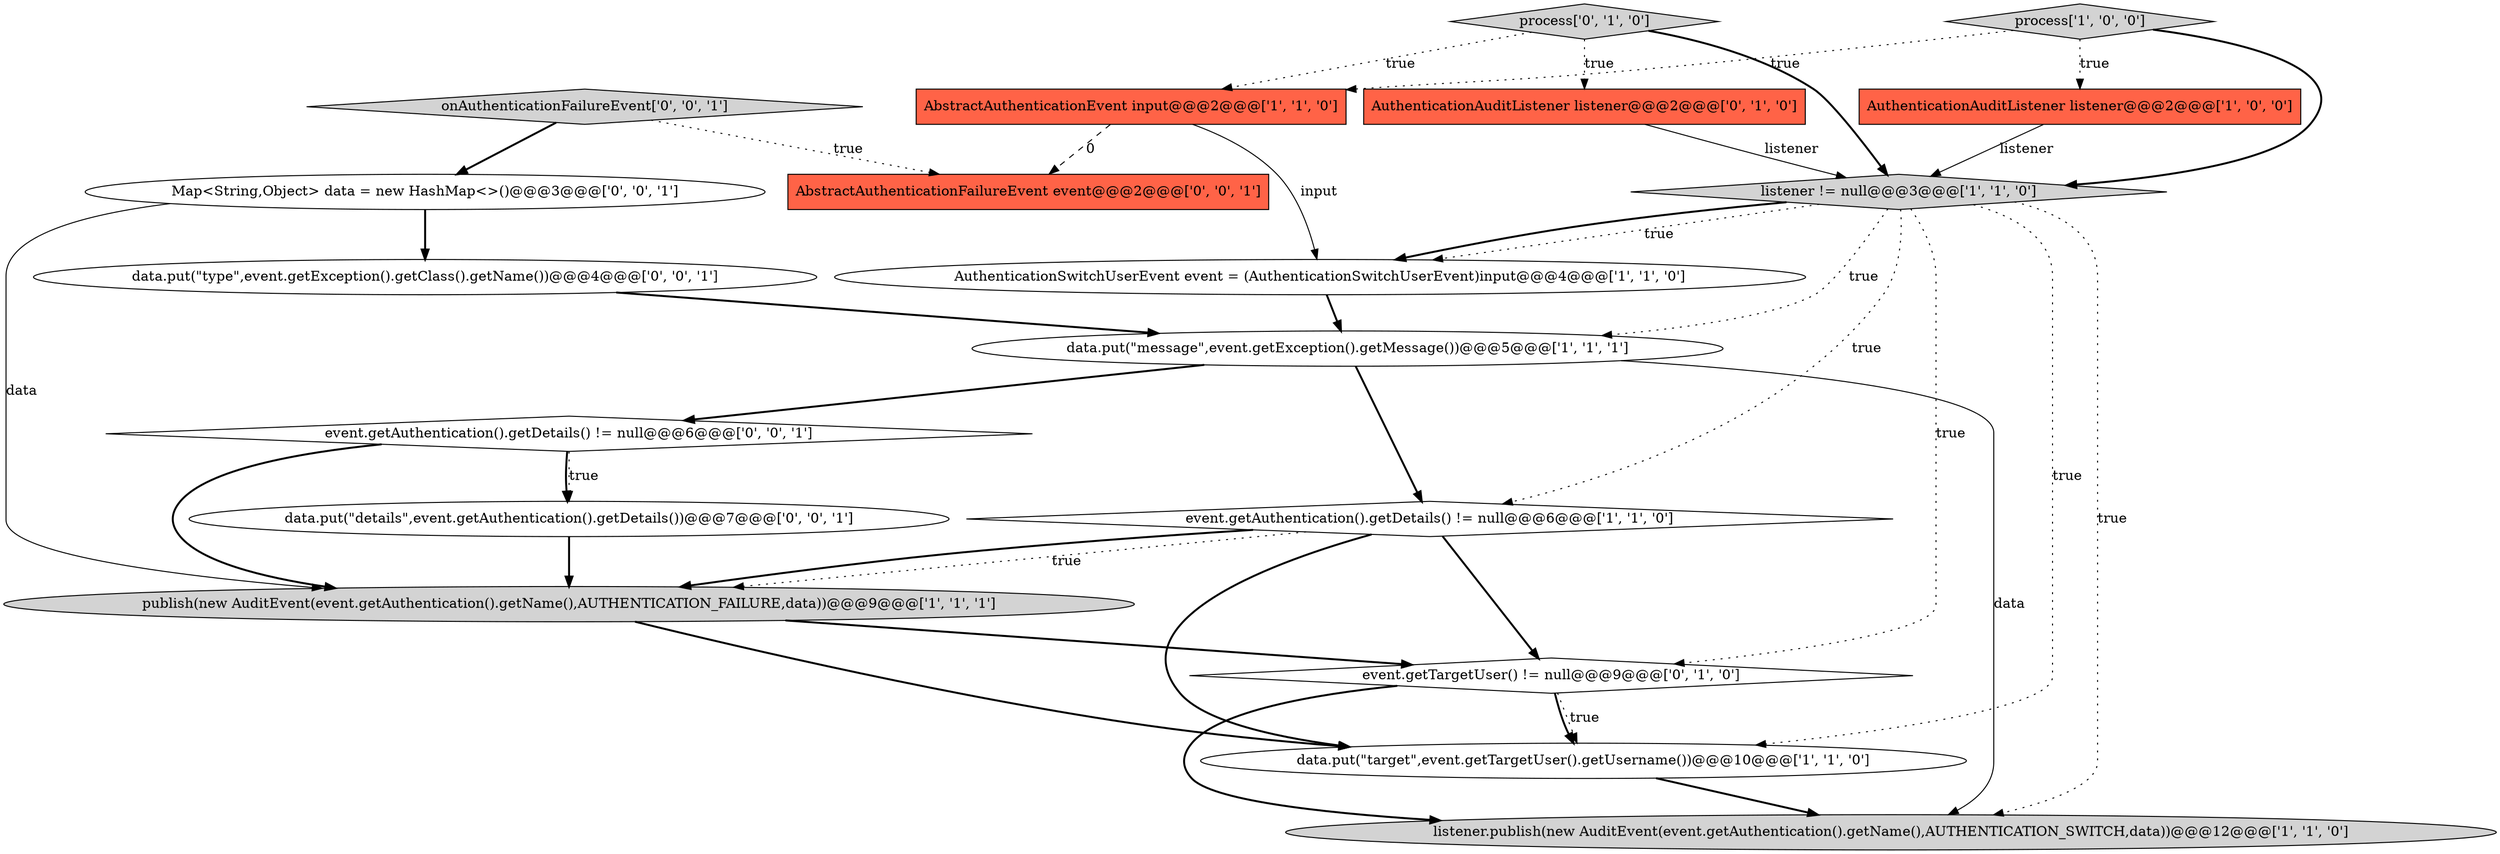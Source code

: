 digraph {
6 [style = filled, label = "listener != null@@@3@@@['1', '1', '0']", fillcolor = lightgray, shape = diamond image = "AAA0AAABBB1BBB"];
12 [style = filled, label = "event.getTargetUser() != null@@@9@@@['0', '1', '0']", fillcolor = white, shape = diamond image = "AAA1AAABBB2BBB"];
14 [style = filled, label = "event.getAuthentication().getDetails() != null@@@6@@@['0', '0', '1']", fillcolor = white, shape = diamond image = "AAA0AAABBB3BBB"];
7 [style = filled, label = "AuthenticationAuditListener listener@@@2@@@['1', '0', '0']", fillcolor = tomato, shape = box image = "AAA0AAABBB1BBB"];
1 [style = filled, label = "event.getAuthentication().getDetails() != null@@@6@@@['1', '1', '0']", fillcolor = white, shape = diamond image = "AAA0AAABBB1BBB"];
3 [style = filled, label = "publish(new AuditEvent(event.getAuthentication().getName(),AUTHENTICATION_FAILURE,data))@@@9@@@['1', '1', '1']", fillcolor = lightgray, shape = ellipse image = "AAA0AAABBB1BBB"];
11 [style = filled, label = "AuthenticationAuditListener listener@@@2@@@['0', '1', '0']", fillcolor = tomato, shape = box image = "AAA0AAABBB2BBB"];
15 [style = filled, label = "AbstractAuthenticationFailureEvent event@@@2@@@['0', '0', '1']", fillcolor = tomato, shape = box image = "AAA0AAABBB3BBB"];
16 [style = filled, label = "Map<String,Object> data = new HashMap<>()@@@3@@@['0', '0', '1']", fillcolor = white, shape = ellipse image = "AAA0AAABBB3BBB"];
9 [style = filled, label = "AbstractAuthenticationEvent input@@@2@@@['1', '1', '0']", fillcolor = tomato, shape = box image = "AAA0AAABBB1BBB"];
18 [style = filled, label = "onAuthenticationFailureEvent['0', '0', '1']", fillcolor = lightgray, shape = diamond image = "AAA0AAABBB3BBB"];
8 [style = filled, label = "data.put(\"target\",event.getTargetUser().getUsername())@@@10@@@['1', '1', '0']", fillcolor = white, shape = ellipse image = "AAA0AAABBB1BBB"];
10 [style = filled, label = "process['0', '1', '0']", fillcolor = lightgray, shape = diamond image = "AAA0AAABBB2BBB"];
0 [style = filled, label = "data.put(\"message\",event.getException().getMessage())@@@5@@@['1', '1', '1']", fillcolor = white, shape = ellipse image = "AAA0AAABBB1BBB"];
5 [style = filled, label = "AuthenticationSwitchUserEvent event = (AuthenticationSwitchUserEvent)input@@@4@@@['1', '1', '0']", fillcolor = white, shape = ellipse image = "AAA0AAABBB1BBB"];
2 [style = filled, label = "process['1', '0', '0']", fillcolor = lightgray, shape = diamond image = "AAA0AAABBB1BBB"];
13 [style = filled, label = "data.put(\"details\",event.getAuthentication().getDetails())@@@7@@@['0', '0', '1']", fillcolor = white, shape = ellipse image = "AAA0AAABBB3BBB"];
4 [style = filled, label = "listener.publish(new AuditEvent(event.getAuthentication().getName(),AUTHENTICATION_SWITCH,data))@@@12@@@['1', '1', '0']", fillcolor = lightgray, shape = ellipse image = "AAA0AAABBB1BBB"];
17 [style = filled, label = "data.put(\"type\",event.getException().getClass().getName())@@@4@@@['0', '0', '1']", fillcolor = white, shape = ellipse image = "AAA0AAABBB3BBB"];
18->15 [style = dotted, label="true"];
9->5 [style = solid, label="input"];
14->3 [style = bold, label=""];
10->6 [style = bold, label=""];
8->4 [style = bold, label=""];
1->12 [style = bold, label=""];
2->9 [style = dotted, label="true"];
12->4 [style = bold, label=""];
1->8 [style = bold, label=""];
14->13 [style = bold, label=""];
6->1 [style = dotted, label="true"];
0->1 [style = bold, label=""];
6->0 [style = dotted, label="true"];
12->8 [style = dotted, label="true"];
6->5 [style = dotted, label="true"];
6->4 [style = dotted, label="true"];
6->8 [style = dotted, label="true"];
5->0 [style = bold, label=""];
1->3 [style = dotted, label="true"];
1->3 [style = bold, label=""];
16->3 [style = solid, label="data"];
14->13 [style = dotted, label="true"];
3->12 [style = bold, label=""];
9->15 [style = dashed, label="0"];
11->6 [style = solid, label="listener"];
3->8 [style = bold, label=""];
18->16 [style = bold, label=""];
6->5 [style = bold, label=""];
0->4 [style = solid, label="data"];
2->6 [style = bold, label=""];
13->3 [style = bold, label=""];
16->17 [style = bold, label=""];
6->12 [style = dotted, label="true"];
10->11 [style = dotted, label="true"];
0->14 [style = bold, label=""];
7->6 [style = solid, label="listener"];
12->8 [style = bold, label=""];
10->9 [style = dotted, label="true"];
17->0 [style = bold, label=""];
2->7 [style = dotted, label="true"];
}
